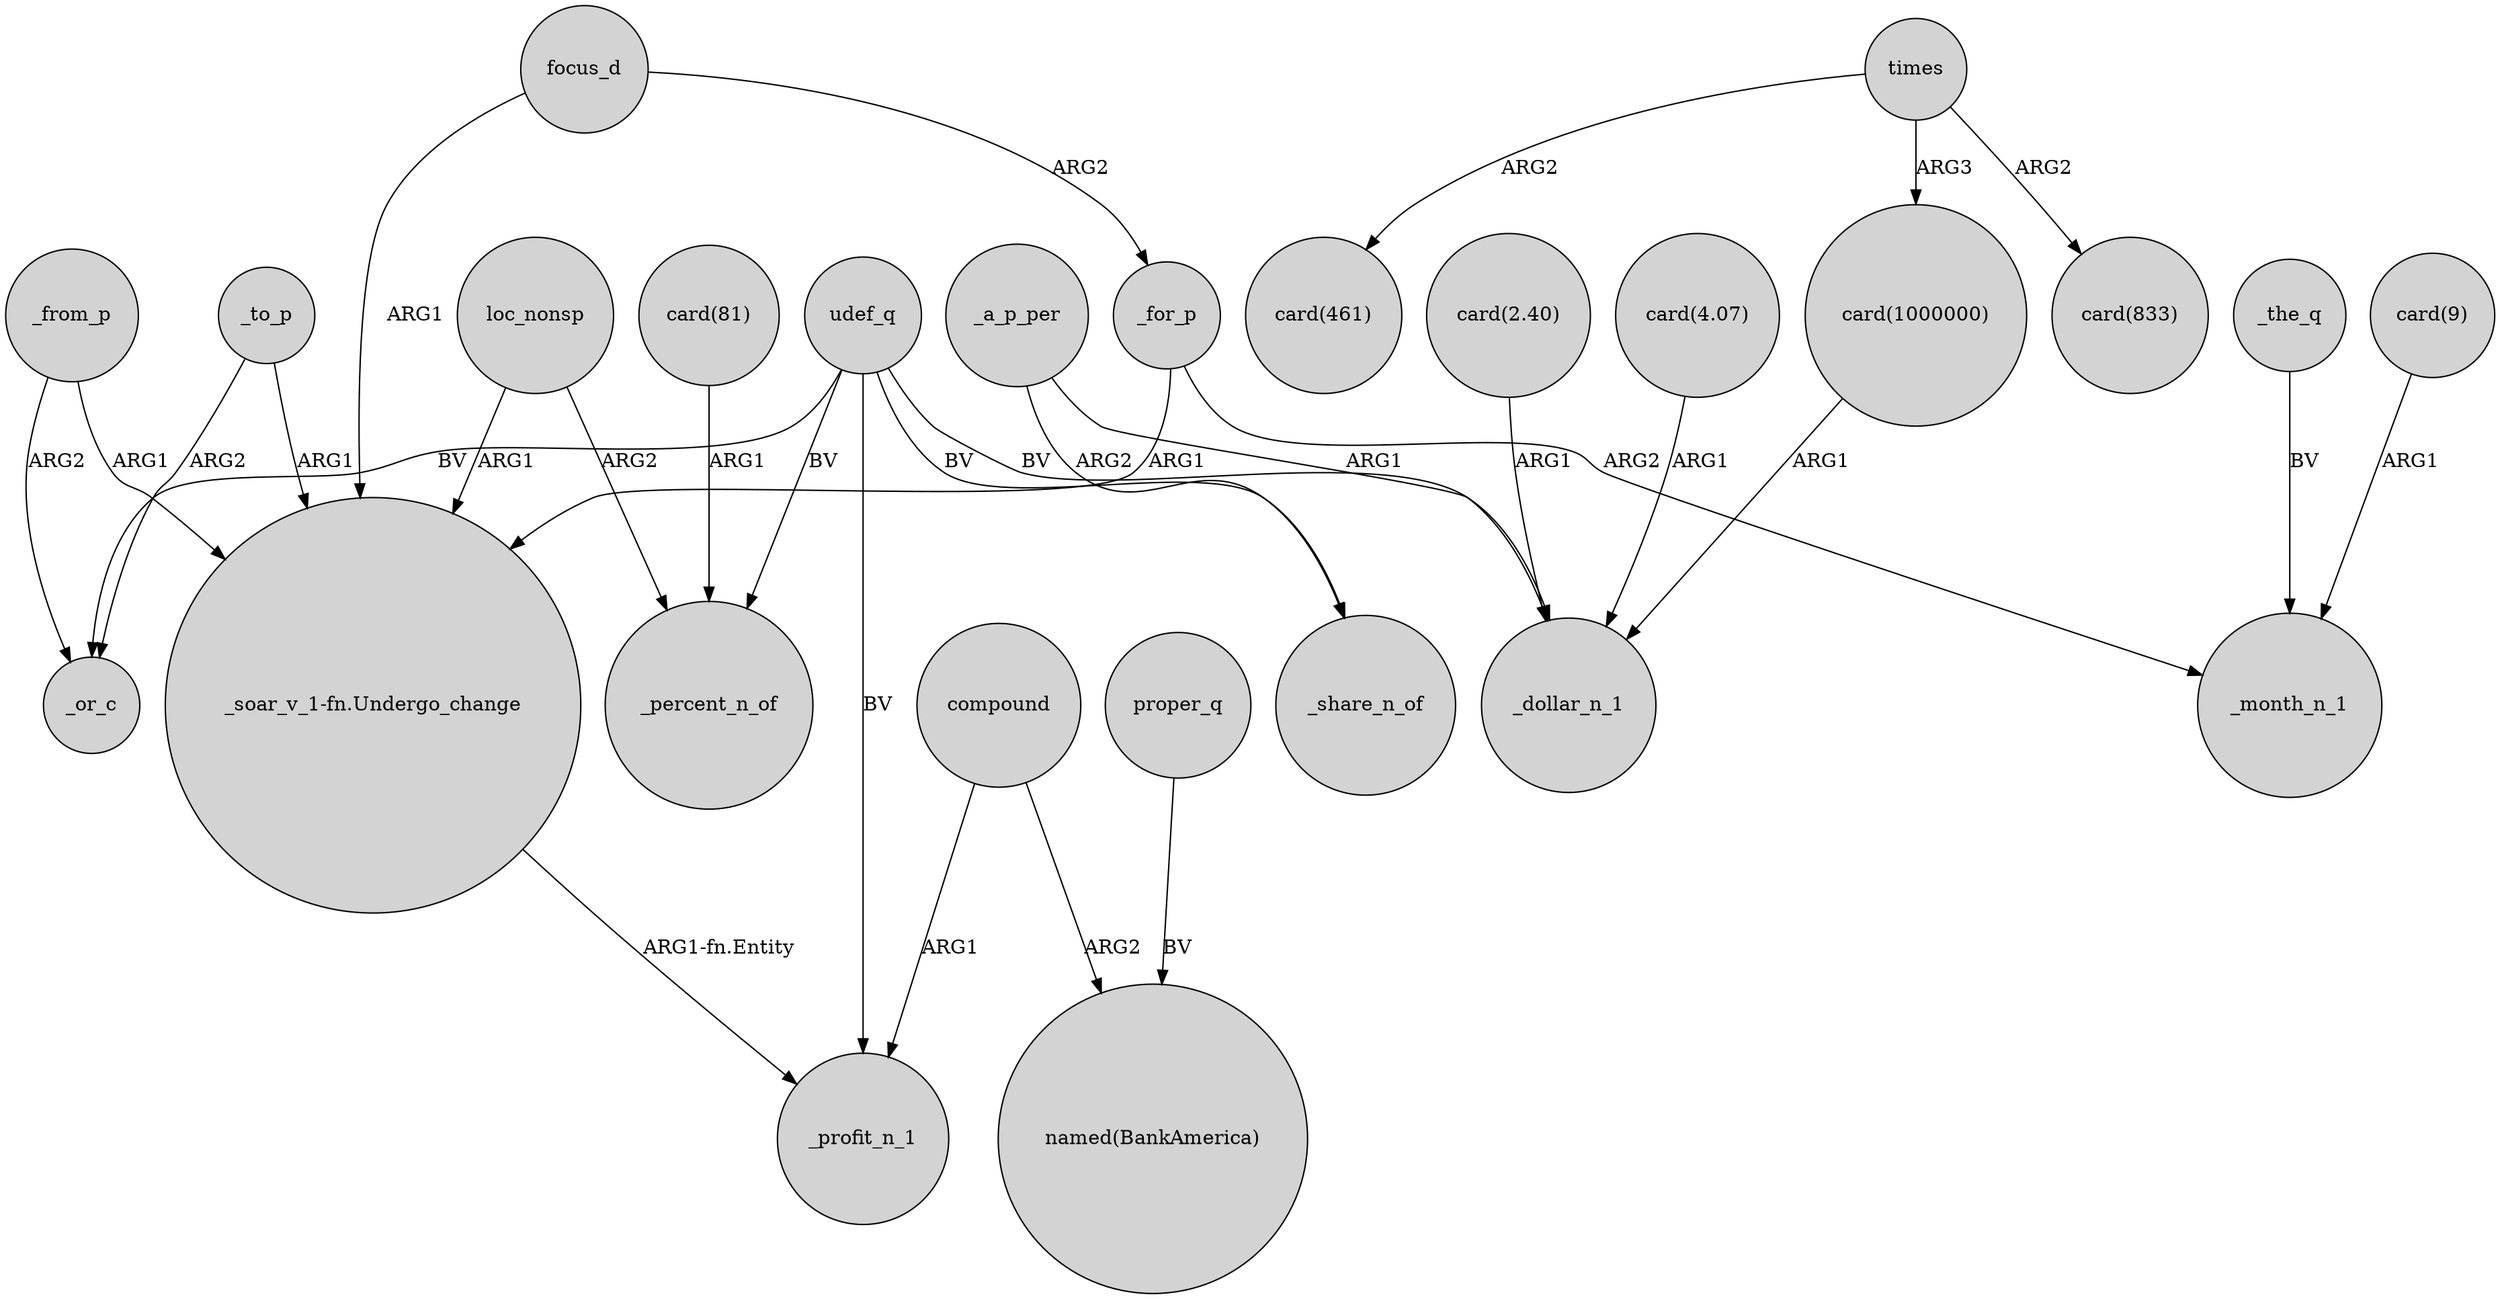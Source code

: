 digraph {
	node [shape=circle style=filled]
	_to_p -> _or_c [label=ARG2]
	"card(81)" -> _percent_n_of [label=ARG1]
	_for_p -> "_soar_v_1-fn.Undergo_change" [label=ARG1]
	_from_p -> "_soar_v_1-fn.Undergo_change" [label=ARG1]
	_the_q -> _month_n_1 [label=BV]
	compound -> "named(BankAmerica)" [label=ARG2]
	times -> "card(1000000)" [label=ARG3]
	_to_p -> "_soar_v_1-fn.Undergo_change" [label=ARG1]
	udef_q -> _profit_n_1 [label=BV]
	proper_q -> "named(BankAmerica)" [label=BV]
	times -> "card(833)" [label=ARG2]
	"card(2.40)" -> _dollar_n_1 [label=ARG1]
	udef_q -> _or_c [label=BV]
	_a_p_per -> _share_n_of [label=ARG2]
	udef_q -> _percent_n_of [label=BV]
	udef_q -> _share_n_of [label=BV]
	"_soar_v_1-fn.Undergo_change" -> _profit_n_1 [label="ARG1-fn.Entity"]
	compound -> _profit_n_1 [label=ARG1]
	udef_q -> _dollar_n_1 [label=BV]
	"card(1000000)" -> _dollar_n_1 [label=ARG1]
	"card(4.07)" -> _dollar_n_1 [label=ARG1]
	_from_p -> _or_c [label=ARG2]
	loc_nonsp -> "_soar_v_1-fn.Undergo_change" [label=ARG1]
	_a_p_per -> _dollar_n_1 [label=ARG1]
	focus_d -> "_soar_v_1-fn.Undergo_change" [label=ARG1]
	times -> "card(461)" [label=ARG2]
	"card(9)" -> _month_n_1 [label=ARG1]
	focus_d -> _for_p [label=ARG2]
	_for_p -> _month_n_1 [label=ARG2]
	loc_nonsp -> _percent_n_of [label=ARG2]
}
